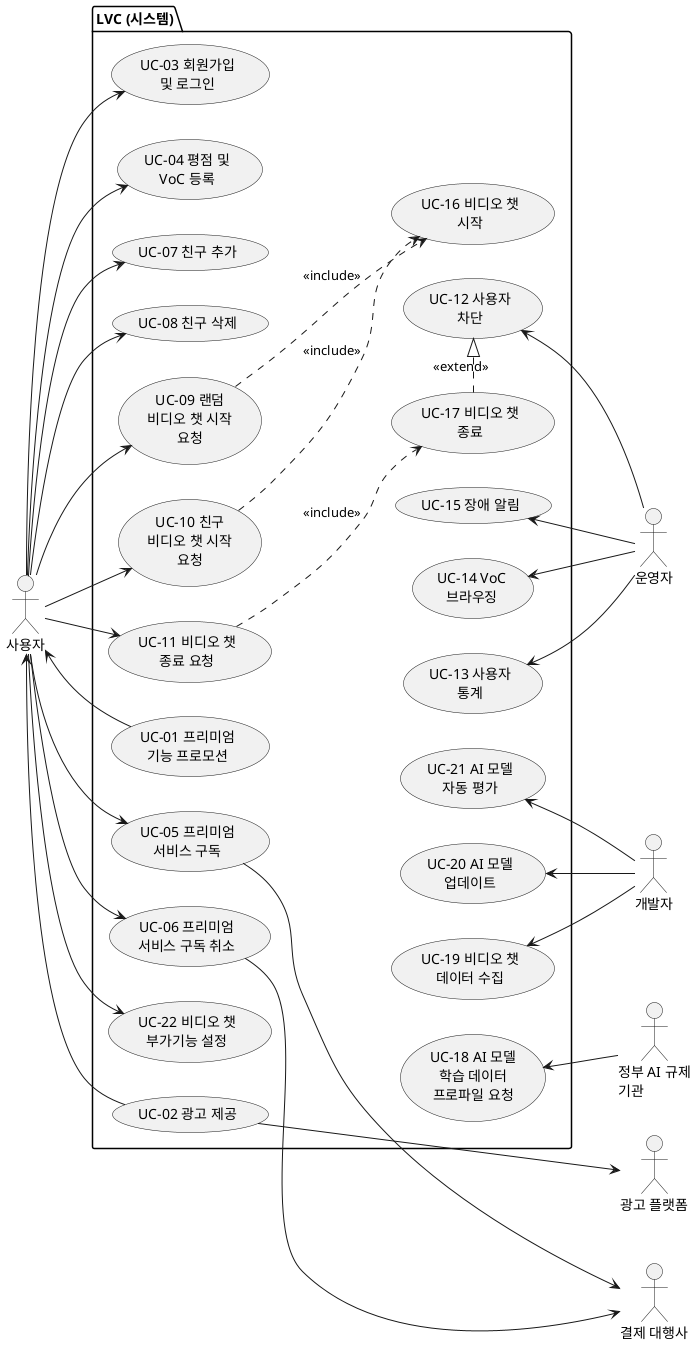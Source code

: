 @startuml

skinparam wrapWidth 100
left to right direction

actor "사용자" as User
actor "운영자" as Admin
actor "개발자" as Developer
actor "광고 플랫폼" as AdProvider
actor "결제 대행사" as PayProvider
actor "정부 AI 규제 기관" as Regulator

package "LVC (시스템)" {
    usecase "UC-01 프리미엄 기능 프로모션" as UC1
    usecase "UC-02 광고 제공" as UC2
    usecase "UC-03 회원가입 및 로그인" as UC3
    usecase "UC-04 평점 및 VoC 등록" as UC4
    usecase "UC-05 프리미엄 서비스 구독" as UC5
    usecase "UC-06 프리미엄 서비스 구독 취소" as UC6
    usecase "UC-07 친구 추가" as UC7
    usecase "UC-08 친구 삭제" as UC8
    usecase "UC-09 랜덤 비디오 챗 시작 요청" as UC9
    usecase "UC-10 친구 비디오 챗 시작 요청" as UC10
    usecase "UC-11 비디오 챗 종료 요청" as UC11
    usecase "UC-12 사용자 차단" as UC12
    usecase "UC-13 사용자 통계" as UC13
    usecase "UC-14 VoC 브라우징" as UC14
    usecase "UC-15 장애 알림" as UC15
    usecase "UC-16 비디오 챗 시작" as UC16
    usecase "UC-17 비디오 챗 종료" as UC17
    usecase "UC-18 AI 모델 학습 데이터 프로파일 요청" as UC18
    usecase "UC-19 비디오 챗 데이터 수집" as UC19
    usecase "UC-20 AI 모델 업데이트" as UC20
    usecase "UC-21 AI 모델 자동 평가" as UC21
    usecase "UC-22 비디오 챗 부가기능 설정" as UC22


    UC1 --> User
    UC2 --> User
    
    User --> UC3
    User --> UC4
    User --> UC5
    User --> UC6
    User --> UC7
    User --> UC8
    User --> UC9
    User --> UC10
    User --> UC11
    User --> UC22
    
    Admin -up-> UC12
    Admin -up-> UC13
    Admin -up-> UC14
    Admin -up-> UC15

    Regulator -up-> UC18

    Developer -up-> UC19
    Developer -up-> UC20
    Developer -up-> UC21

    UC5 --down-> PayProvider
    UC6 --down-> PayProvider

    UC2 --down-> AdProvider
    
    UC9 ..> UC16 : "<<include>>"
    UC10 ..> UC16 : "<<include>>"
    UC11 ..> UC17 : "<<include>>"
    UC17 .|> UC12 : "<<extend>>"
    
    UC1 -[hidden]- UC12
    UC1 -[hidden]- UC13
    UC1 -[hidden]- UC14
    UC1 -[hidden]- UC15
    UC1 -[hidden]- UC18
    UC1 -[hidden]- UC19
    UC1 -[hidden]- UC20
    UC1 -[hidden]- UC21
}

@enduml
